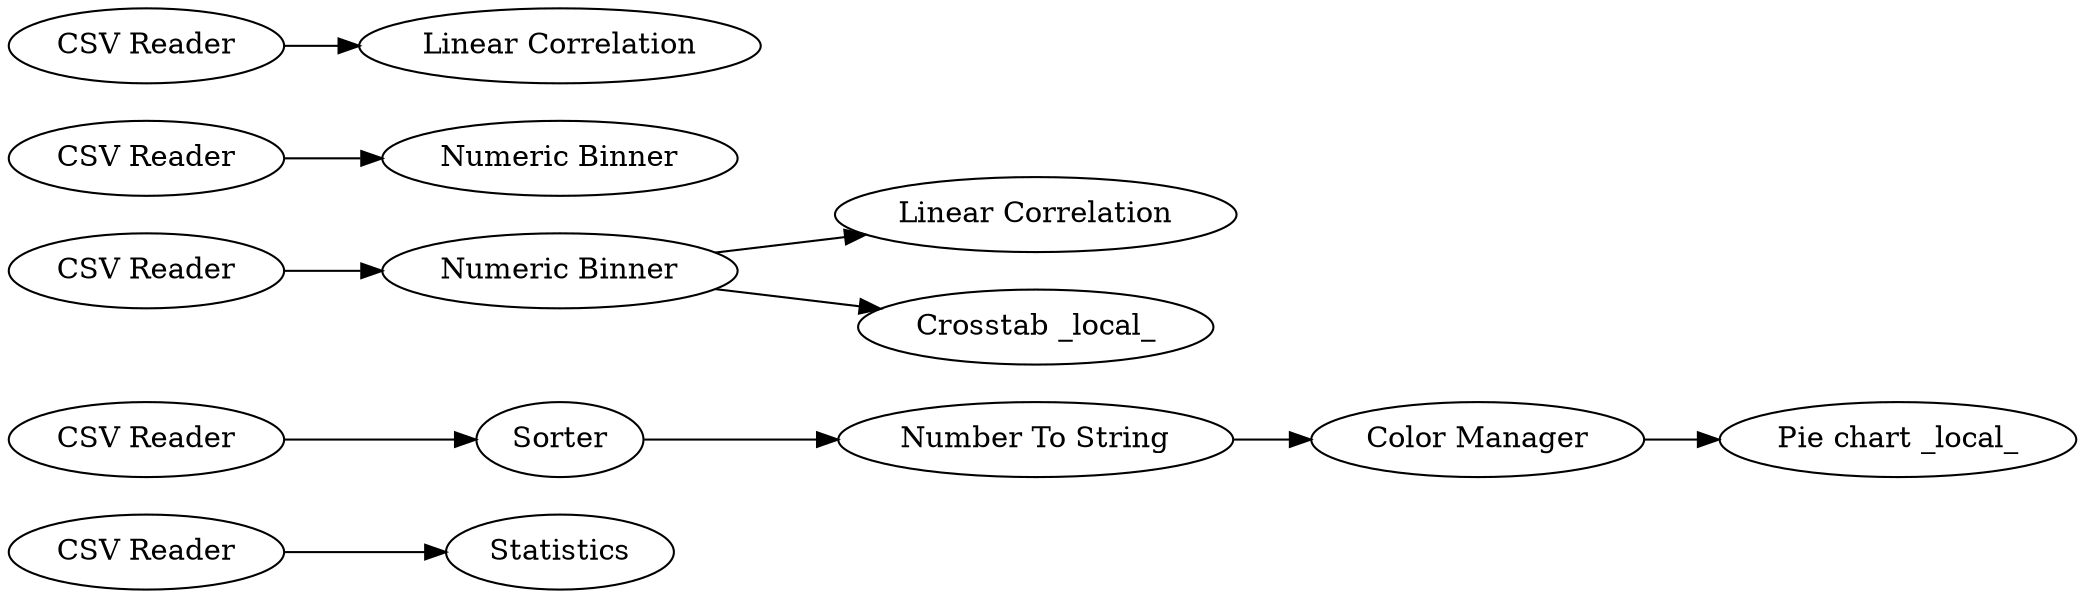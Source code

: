 digraph {
	"3528227403082669668_3" [label="CSV Reader"]
	"3528227403082669668_17" [label=Sorter]
	"3528227403082669668_6" [label="CSV Reader"]
	"3528227403082669668_27" [label="Linear Correlation"]
	"3528227403082669668_18" [label="Number To String"]
	"3528227403082669668_19" [label="Pie chart _local_"]
	"3528227403082669668_2" [label=Statistics]
	"3528227403082669668_23" [label="Numeric Binner"]
	"3528227403082669668_25" [label="Numeric Binner"]
	"3528227403082669668_26" [label="Crosstab _local_"]
	"3528227403082669668_20" [label="Color Manager"]
	"3528227403082669668_5" [label="CSV Reader"]
	"3528227403082669668_7" [label="CSV Reader"]
	"3528227403082669668_4" [label="CSV Reader"]
	"3528227403082669668_22" [label="Linear Correlation"]
	"3528227403082669668_20" -> "3528227403082669668_19"
	"3528227403082669668_23" -> "3528227403082669668_27"
	"3528227403082669668_6" -> "3528227403082669668_23"
	"3528227403082669668_23" -> "3528227403082669668_26"
	"3528227403082669668_3" -> "3528227403082669668_2"
	"3528227403082669668_4" -> "3528227403082669668_17"
	"3528227403082669668_5" -> "3528227403082669668_22"
	"3528227403082669668_18" -> "3528227403082669668_20"
	"3528227403082669668_17" -> "3528227403082669668_18"
	"3528227403082669668_7" -> "3528227403082669668_25"
	rankdir=LR
}

